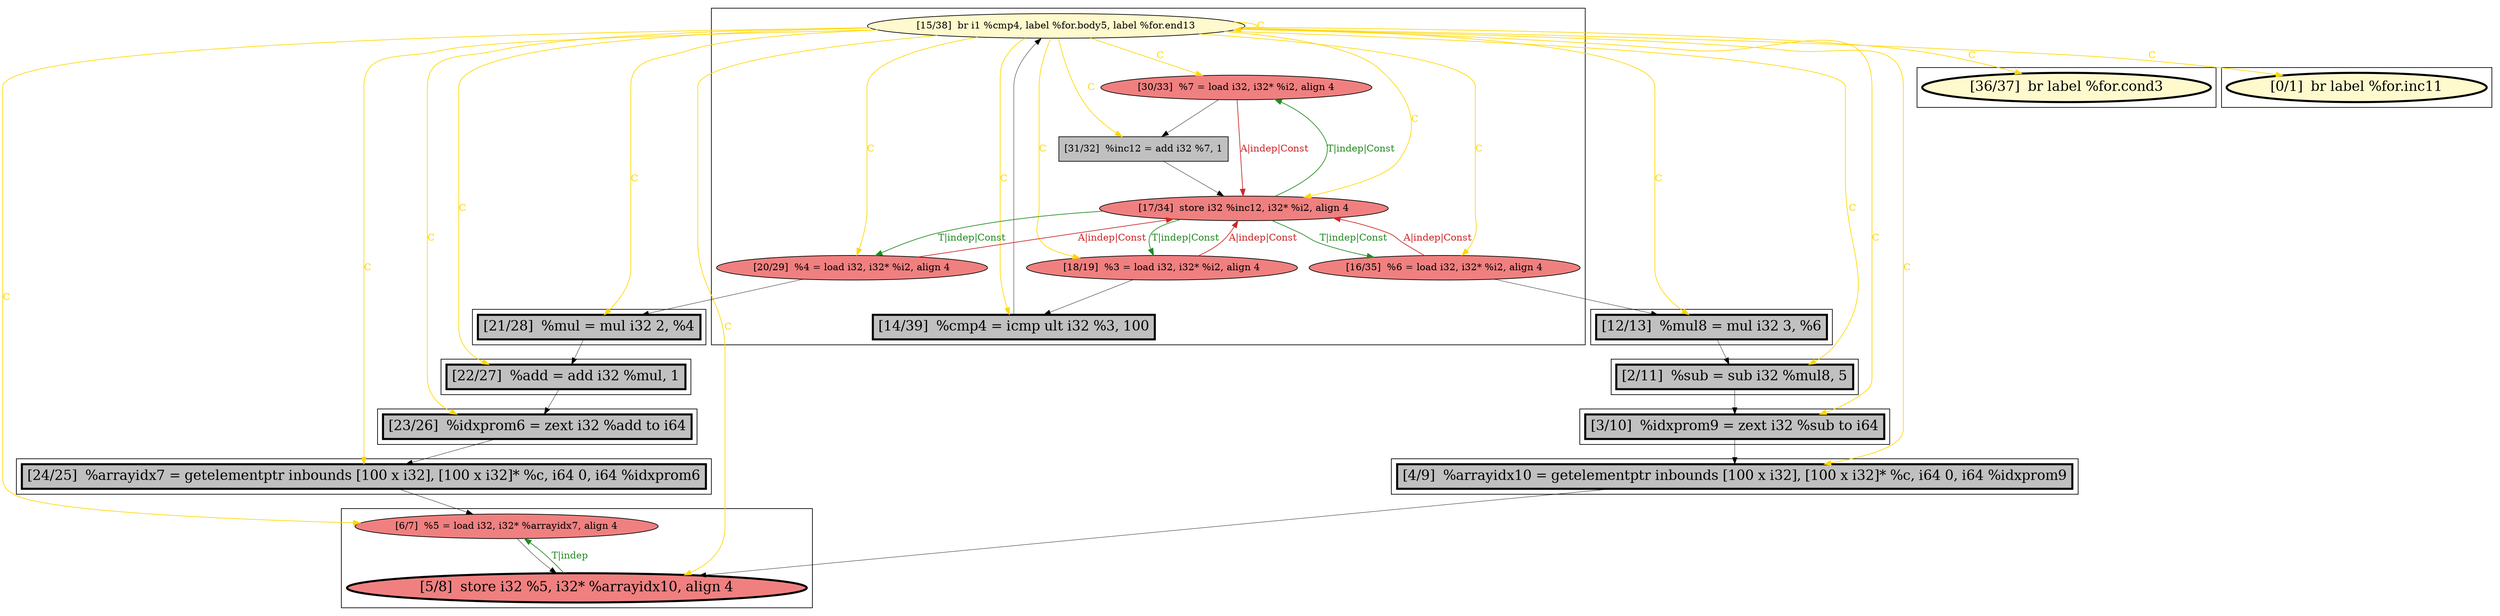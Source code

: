 
digraph G {



node369->node360 [style=solid,color=gold,label="C",penwidth=1.0,fontcolor=gold ]
node369->node371 [style=solid,color=gold,label="C",penwidth=1.0,fontcolor=gold ]
node369->node366 [style=solid,color=gold,label="C",penwidth=1.0,fontcolor=gold ]
node369->node357 [style=solid,color=gold,label="C",penwidth=1.0,fontcolor=gold ]
node369->node359 [style=solid,color=gold,label="C",penwidth=1.0,fontcolor=gold ]
node369->node367 [style=solid,color=gold,label="C",penwidth=1.0,fontcolor=gold ]
node366->node368 [style=solid,color=black,label="",penwidth=0.5,fontcolor=black ]
node369->node361 [style=solid,color=gold,label="C",penwidth=1.0,fontcolor=gold ]
node360->node361 [style=solid,color=black,label="",penwidth=0.5,fontcolor=black ]
node364->node372 [style=solid,color=black,label="",penwidth=0.5,fontcolor=black ]
node358->node357 [style=solid,color=black,label="",penwidth=0.5,fontcolor=black ]
node371->node367 [style=solid,color=black,label="",penwidth=0.5,fontcolor=black ]
node372->node360 [style=solid,color=black,label="",penwidth=0.5,fontcolor=black ]
node373->node362 [style=solid,color=black,label="",penwidth=0.5,fontcolor=black ]
node369->node368 [style=solid,color=gold,label="C",penwidth=1.0,fontcolor=gold ]
node370->node365 [style=solid,color=forestgreen,label="T|indep|Const",penwidth=1.0,fontcolor=forestgreen ]
node369->node355 [style=solid,color=gold,label="C",penwidth=1.0,fontcolor=gold ]
node369->node356 [style=solid,color=gold,label="C",penwidth=1.0,fontcolor=gold ]
node370->node371 [style=solid,color=forestgreen,label="T|indep|Const",penwidth=1.0,fontcolor=forestgreen ]
node369->node369 [style=solid,color=gold,label="C",penwidth=1.0,fontcolor=gold ]
node369->node358 [style=solid,color=gold,label="C",penwidth=1.0,fontcolor=gold ]
node369->node362 [style=solid,color=gold,label="C",penwidth=1.0,fontcolor=gold ]
node365->node370 [style=solid,color=firebrick3,label="A|indep|Const",penwidth=1.0,fontcolor=firebrick3 ]
node364->node370 [style=solid,color=firebrick3,label="A|indep|Const",penwidth=1.0,fontcolor=firebrick3 ]
node365->node358 [style=solid,color=black,label="",penwidth=0.5,fontcolor=black ]
node368->node369 [style=solid,color=black,label="",penwidth=0.5,fontcolor=black ]
node371->node370 [style=solid,color=firebrick3,label="A|indep|Const",penwidth=1.0,fontcolor=firebrick3 ]
node369->node365 [style=solid,color=gold,label="C",penwidth=1.0,fontcolor=gold ]
node369->node354 [style=solid,color=gold,label="C",penwidth=1.0,fontcolor=gold ]
node369->node373 [style=solid,color=gold,label="C",penwidth=1.0,fontcolor=gold ]
node369->node370 [style=solid,color=gold,label="C",penwidth=1.0,fontcolor=gold ]
node369->node363 [style=solid,color=gold,label="C",penwidth=1.0,fontcolor=gold ]
node363->node362 [style=solid,color=forestgreen,label="T|indep",penwidth=1.0,fontcolor=forestgreen ]
node355->node363 [style=solid,color=black,label="",penwidth=0.5,fontcolor=black ]
node362->node363 [style=solid,color=black,label="",penwidth=0.5,fontcolor=black ]
node357->node356 [style=solid,color=black,label="",penwidth=0.5,fontcolor=black ]
node361->node373 [style=solid,color=black,label="",penwidth=0.5,fontcolor=black ]
node356->node355 [style=solid,color=black,label="",penwidth=0.5,fontcolor=black ]
node370->node366 [style=solid,color=forestgreen,label="T|indep|Const",penwidth=1.0,fontcolor=forestgreen ]
node369->node372 [style=solid,color=gold,label="C",penwidth=1.0,fontcolor=gold ]
node366->node370 [style=solid,color=firebrick3,label="A|indep|Const",penwidth=1.0,fontcolor=firebrick3 ]
node370->node364 [style=solid,color=forestgreen,label="T|indep|Const",penwidth=1.0,fontcolor=forestgreen ]
node367->node370 [style=solid,color=black,label="",penwidth=0.5,fontcolor=black ]
node369->node364 [style=solid,color=gold,label="C",penwidth=1.0,fontcolor=gold ]


subgraph cluster11 {


node373 [penwidth=3.0,fontsize=20,fillcolor=grey,label="[24/25]  %arrayidx7 = getelementptr inbounds [100 x i32], [100 x i32]* %c, i64 0, i64 %idxprom6",shape=rectangle,style=filled ]



}

subgraph cluster10 {


node372 [penwidth=3.0,fontsize=20,fillcolor=grey,label="[21/28]  %mul = mul i32 2, %4",shape=rectangle,style=filled ]



}

subgraph cluster9 {


node365 [fillcolor=lightcoral,label="[16/35]  %6 = load i32, i32* %i2, align 4",shape=ellipse,style=filled ]
node371 [fillcolor=lightcoral,label="[30/33]  %7 = load i32, i32* %i2, align 4",shape=ellipse,style=filled ]
node366 [fillcolor=lightcoral,label="[18/19]  %3 = load i32, i32* %i2, align 4",shape=ellipse,style=filled ]
node369 [fillcolor=lemonchiffon,label="[15/38]  br i1 %cmp4, label %for.body5, label %for.end13",shape=ellipse,style=filled ]
node370 [fillcolor=lightcoral,label="[17/34]  store i32 %inc12, i32* %i2, align 4",shape=ellipse,style=filled ]
node368 [penwidth=3.0,fontsize=20,fillcolor=grey,label="[14/39]  %cmp4 = icmp ult i32 %3, 100",shape=rectangle,style=filled ]
node364 [fillcolor=lightcoral,label="[20/29]  %4 = load i32, i32* %i2, align 4",shape=ellipse,style=filled ]
node367 [fillcolor=grey,label="[31/32]  %inc12 = add i32 %7, 1",shape=rectangle,style=filled ]



}

subgraph cluster8 {


node363 [penwidth=3.0,fontsize=20,fillcolor=lightcoral,label="[5/8]  store i32 %5, i32* %arrayidx10, align 4",shape=ellipse,style=filled ]
node362 [fillcolor=lightcoral,label="[6/7]  %5 = load i32, i32* %arrayidx7, align 4",shape=ellipse,style=filled ]



}

subgraph cluster7 {


node361 [penwidth=3.0,fontsize=20,fillcolor=grey,label="[23/26]  %idxprom6 = zext i32 %add to i64",shape=rectangle,style=filled ]



}

subgraph cluster6 {


node360 [penwidth=3.0,fontsize=20,fillcolor=grey,label="[22/27]  %add = add i32 %mul, 1",shape=rectangle,style=filled ]



}

subgraph cluster0 {


node354 [penwidth=3.0,fontsize=20,fillcolor=lemonchiffon,label="[0/1]  br label %for.inc11",shape=ellipse,style=filled ]



}

subgraph cluster5 {


node359 [penwidth=3.0,fontsize=20,fillcolor=lemonchiffon,label="[36/37]  br label %for.cond3",shape=ellipse,style=filled ]



}

subgraph cluster1 {


node355 [penwidth=3.0,fontsize=20,fillcolor=grey,label="[4/9]  %arrayidx10 = getelementptr inbounds [100 x i32], [100 x i32]* %c, i64 0, i64 %idxprom9",shape=rectangle,style=filled ]



}

subgraph cluster2 {


node356 [penwidth=3.0,fontsize=20,fillcolor=grey,label="[3/10]  %idxprom9 = zext i32 %sub to i64",shape=rectangle,style=filled ]



}

subgraph cluster3 {


node357 [penwidth=3.0,fontsize=20,fillcolor=grey,label="[2/11]  %sub = sub i32 %mul8, 5",shape=rectangle,style=filled ]



}

subgraph cluster4 {


node358 [penwidth=3.0,fontsize=20,fillcolor=grey,label="[12/13]  %mul8 = mul i32 3, %6",shape=rectangle,style=filled ]



}

}
